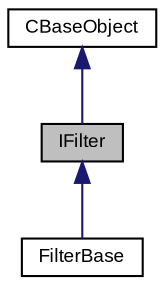 digraph "IFilter"
{
  bgcolor="transparent";
  edge [fontname="Arial",fontsize="9",labelfontname="Arial",labelfontsize="9"];
  node [fontname="Arial",fontsize="9",shape=record];
  Node1 [label="IFilter",height=0.2,width=0.4,color="black", fillcolor="grey75", style="filled" fontcolor="black"];
  Node2 -> Node1 [dir="back",color="midnightblue",fontsize="9",style="solid",fontname="Arial"];
  Node2 [label="CBaseObject",height=0.2,width=0.4,color="black",URL="$class_v_s_t_g_u_i_1_1_c_base_object.html",tooltip="Base Object with reference counter. "];
  Node1 -> Node3 [dir="back",color="midnightblue",fontsize="9",style="solid",fontname="Arial"];
  Node3 [label="FilterBase",height=0.2,width=0.4,color="black",URL="$class_v_s_t_g_u_i_1_1_bitmap_filter_1_1_filter_base.html",tooltip="A Base Class for Implementing Bitmap Filters. "];
}
